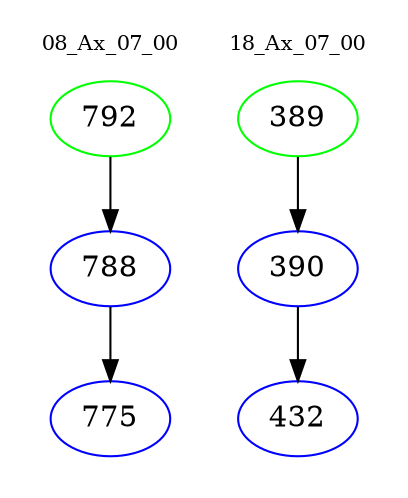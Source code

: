 digraph{
subgraph cluster_0 {
color = white
label = "08_Ax_07_00";
fontsize=10;
T0_792 [label="792", color="green"]
T0_792 -> T0_788 [color="black"]
T0_788 [label="788", color="blue"]
T0_788 -> T0_775 [color="black"]
T0_775 [label="775", color="blue"]
}
subgraph cluster_1 {
color = white
label = "18_Ax_07_00";
fontsize=10;
T1_389 [label="389", color="green"]
T1_389 -> T1_390 [color="black"]
T1_390 [label="390", color="blue"]
T1_390 -> T1_432 [color="black"]
T1_432 [label="432", color="blue"]
}
}
